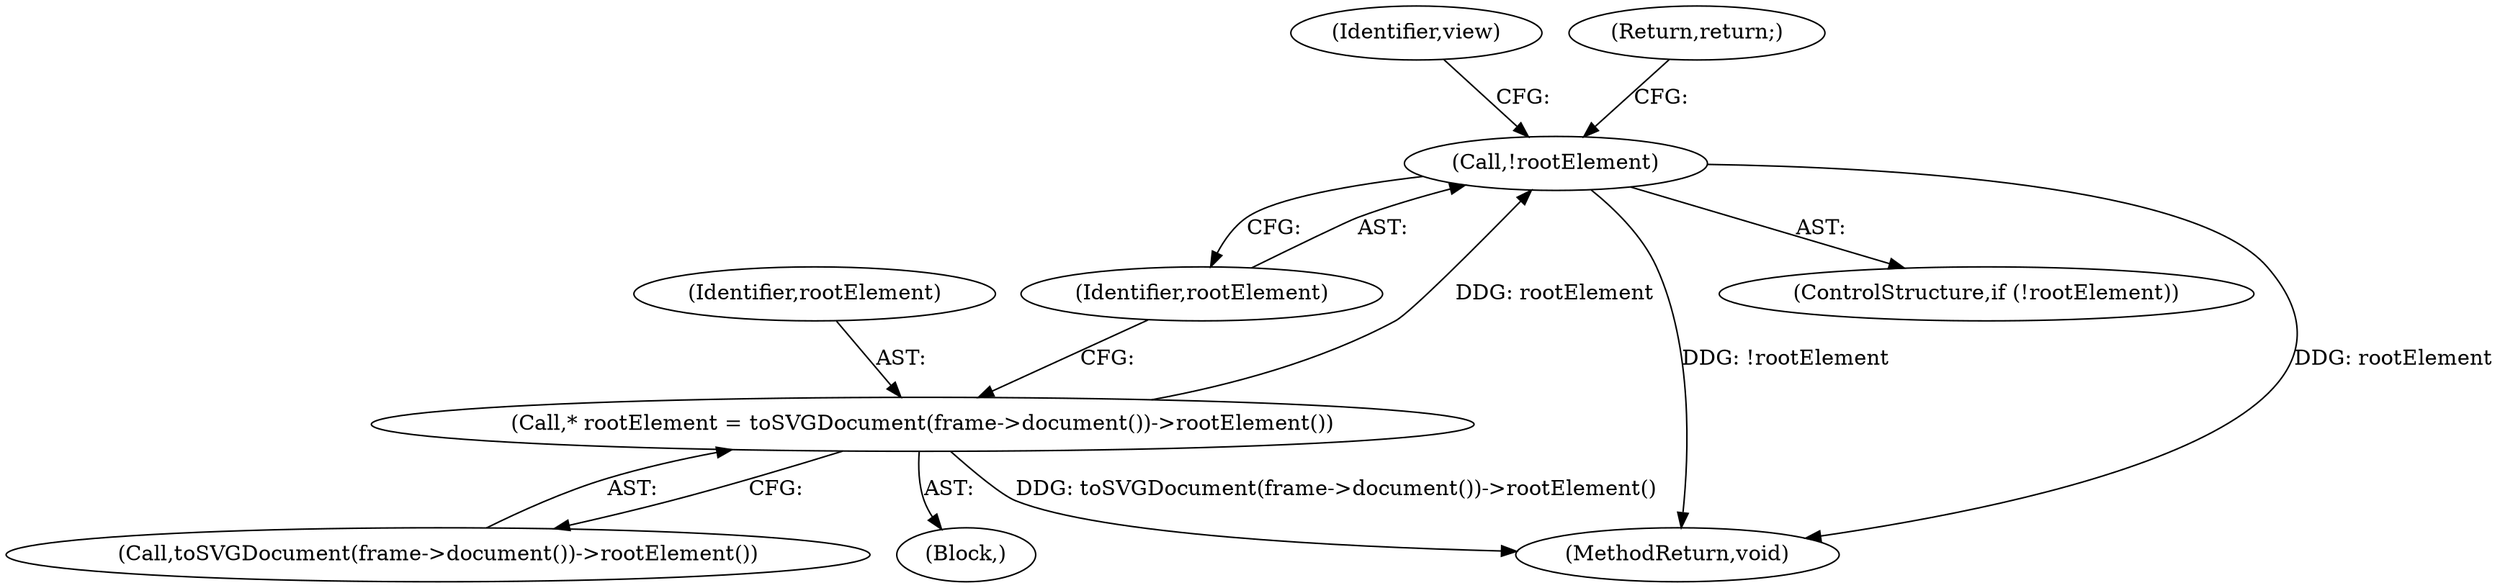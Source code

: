 digraph "0_Chrome_cace1e6998293b9b025d4bbdaf5cb5b6a1c2efb4@pointer" {
"1000119" [label="(Call,!rootElement)"];
"1000115" [label="(Call,* rootElement = toSVGDocument(frame->document())->rootElement())"];
"1000102" [label="(Block,)"];
"1000116" [label="(Identifier,rootElement)"];
"1000124" [label="(Identifier,view)"];
"1000117" [label="(Call,toSVGDocument(frame->document())->rootElement())"];
"1000115" [label="(Call,* rootElement = toSVGDocument(frame->document())->rootElement())"];
"1000119" [label="(Call,!rootElement)"];
"1000121" [label="(Return,return;)"];
"1000120" [label="(Identifier,rootElement)"];
"1000139" [label="(MethodReturn,void)"];
"1000118" [label="(ControlStructure,if (!rootElement))"];
"1000119" -> "1000118"  [label="AST: "];
"1000119" -> "1000120"  [label="CFG: "];
"1000120" -> "1000119"  [label="AST: "];
"1000121" -> "1000119"  [label="CFG: "];
"1000124" -> "1000119"  [label="CFG: "];
"1000119" -> "1000139"  [label="DDG: !rootElement"];
"1000119" -> "1000139"  [label="DDG: rootElement"];
"1000115" -> "1000119"  [label="DDG: rootElement"];
"1000115" -> "1000102"  [label="AST: "];
"1000115" -> "1000117"  [label="CFG: "];
"1000116" -> "1000115"  [label="AST: "];
"1000117" -> "1000115"  [label="AST: "];
"1000120" -> "1000115"  [label="CFG: "];
"1000115" -> "1000139"  [label="DDG: toSVGDocument(frame->document())->rootElement()"];
}
